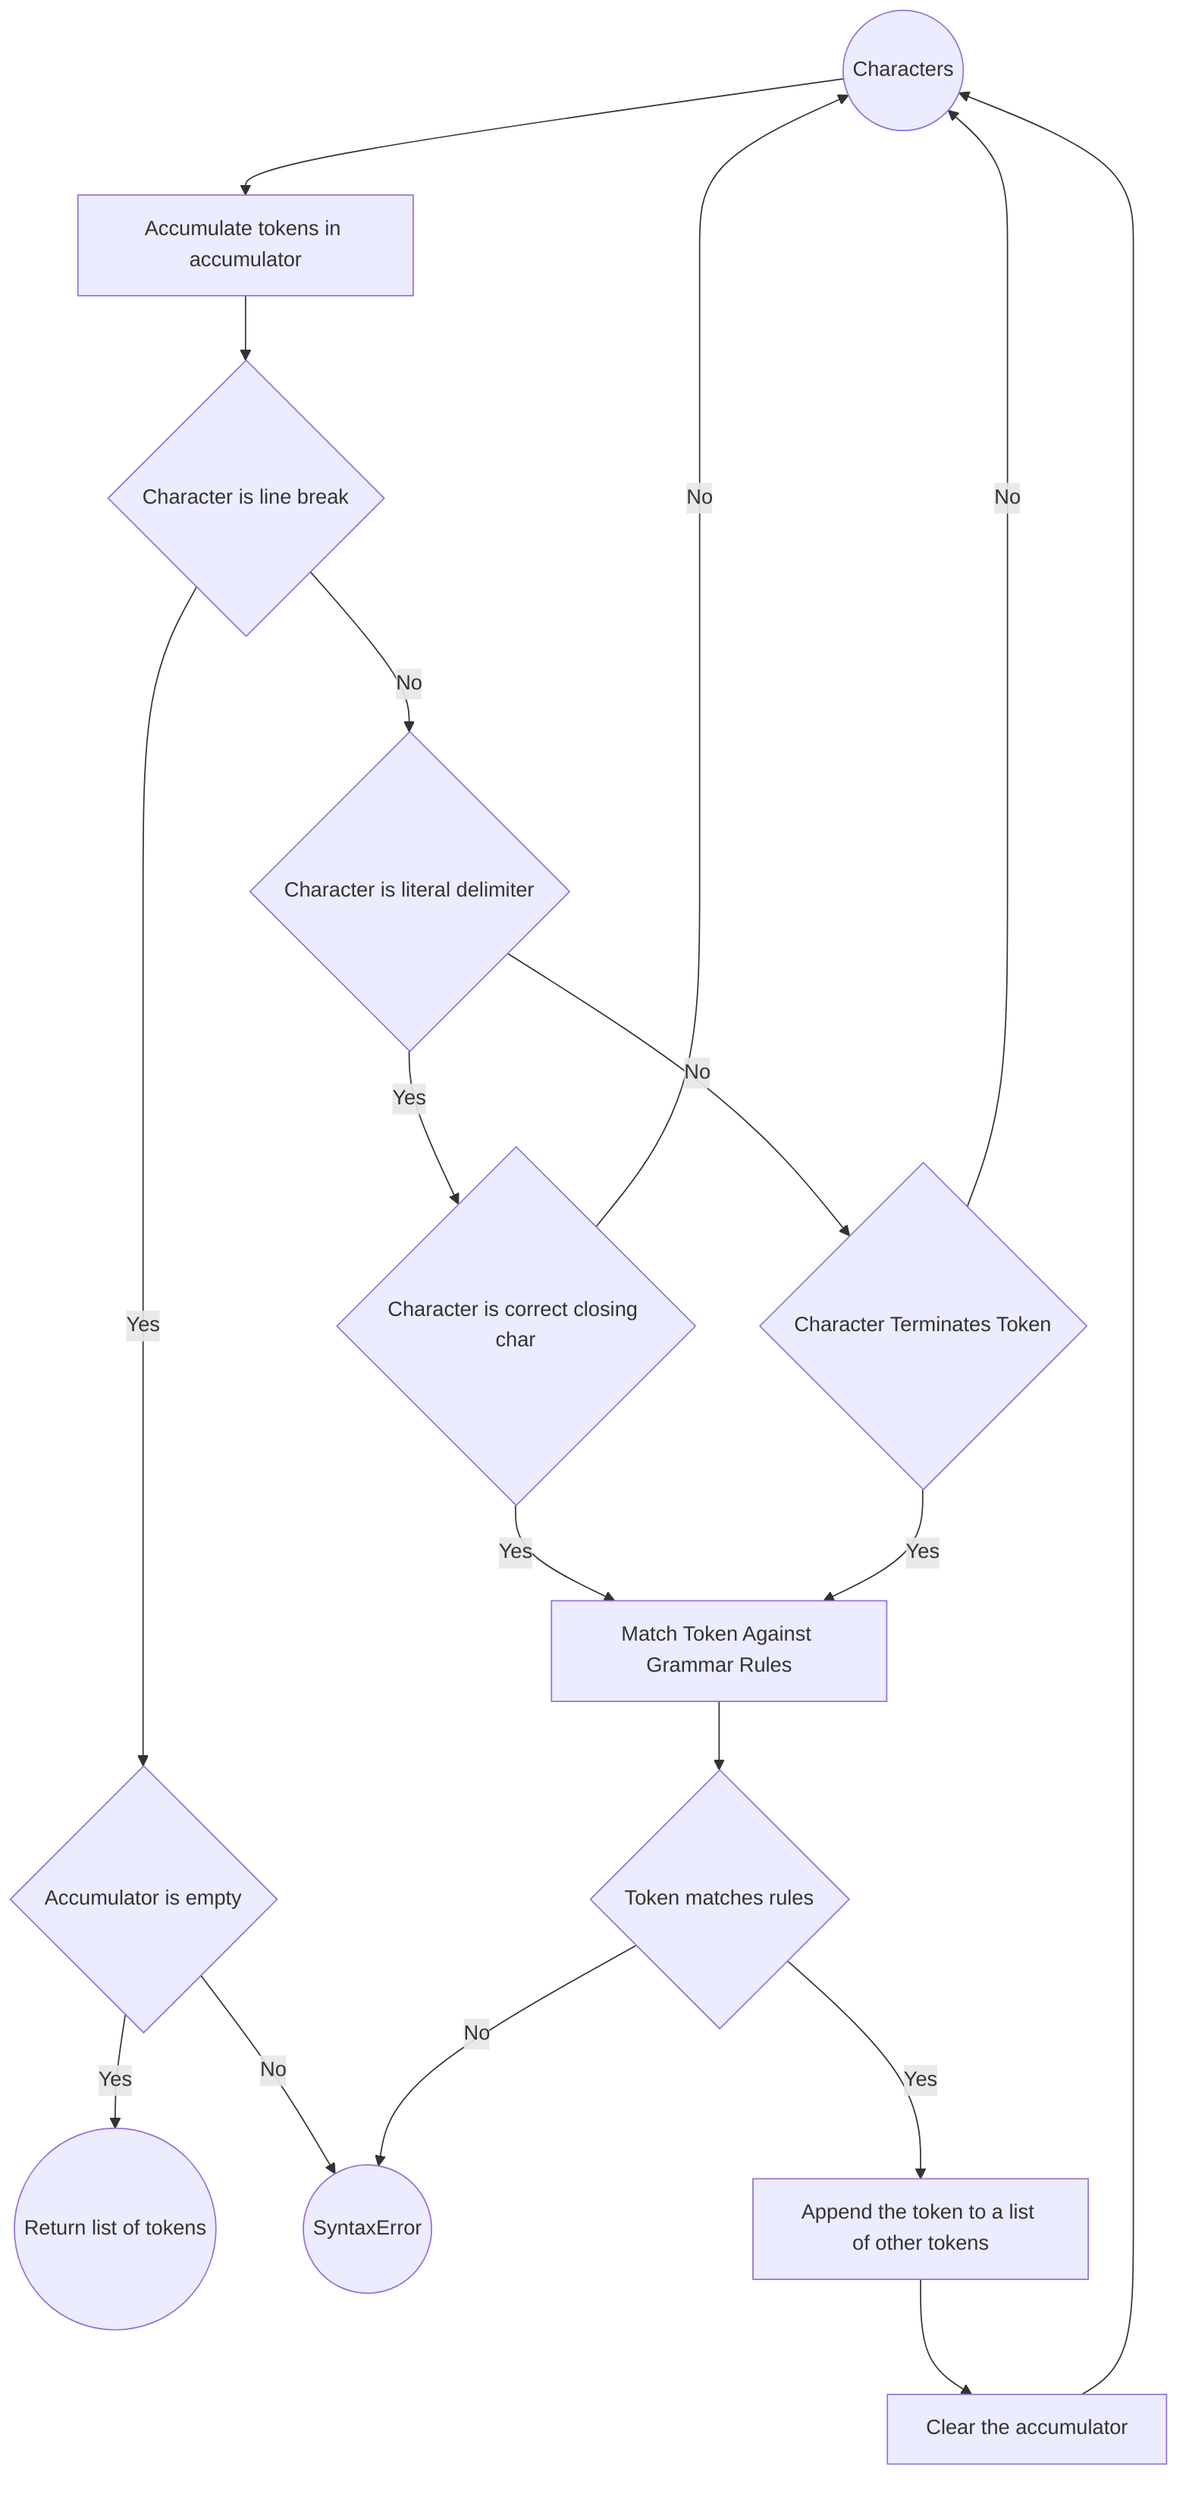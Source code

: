 graph TB
    char((Characters)) --> accumulate[Accumulate tokens in accumulator]
    accumulate --> newline{Character is line break}
    newline --> |Yes| empty{Accumulator is empty}
    newline --> |No| literal{Character is literal delimiter}
    literal --> |No| terminal{Character Terminates Token} 
    literal --> |Yes| closing{Character is correct closing char}
    closing --> |Yes| match[Match Token Against Grammar Rules]
    closing --> |No| char
    terminal --> |Yes| match
    terminal --> |No| char

    empty --> |Yes| done((Return list of tokens))
    empty --> |No| error((SyntaxError))

    match --> matches{Token matches rules}
    matches --> |Yes| append[Append the token to a list of other tokens]
    append --> clear[Clear the accumulator]
    clear --> char
    matches --> |No| error